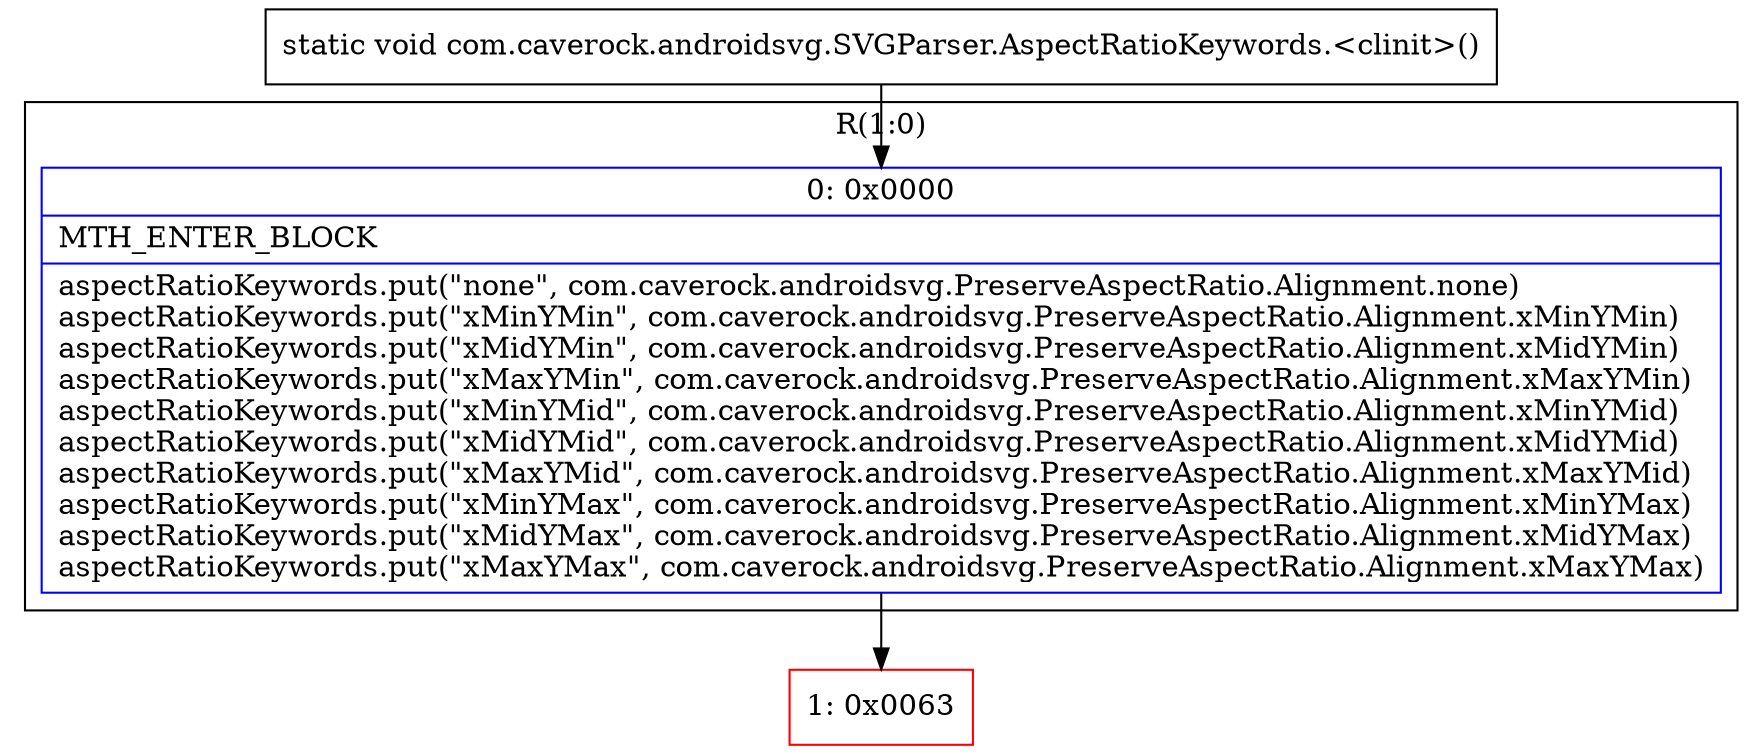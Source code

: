 digraph "CFG forcom.caverock.androidsvg.SVGParser.AspectRatioKeywords.\<clinit\>()V" {
subgraph cluster_Region_651731346 {
label = "R(1:0)";
node [shape=record,color=blue];
Node_0 [shape=record,label="{0\:\ 0x0000|MTH_ENTER_BLOCK\l|aspectRatioKeywords.put(\"none\", com.caverock.androidsvg.PreserveAspectRatio.Alignment.none)\laspectRatioKeywords.put(\"xMinYMin\", com.caverock.androidsvg.PreserveAspectRatio.Alignment.xMinYMin)\laspectRatioKeywords.put(\"xMidYMin\", com.caverock.androidsvg.PreserveAspectRatio.Alignment.xMidYMin)\laspectRatioKeywords.put(\"xMaxYMin\", com.caverock.androidsvg.PreserveAspectRatio.Alignment.xMaxYMin)\laspectRatioKeywords.put(\"xMinYMid\", com.caverock.androidsvg.PreserveAspectRatio.Alignment.xMinYMid)\laspectRatioKeywords.put(\"xMidYMid\", com.caverock.androidsvg.PreserveAspectRatio.Alignment.xMidYMid)\laspectRatioKeywords.put(\"xMaxYMid\", com.caverock.androidsvg.PreserveAspectRatio.Alignment.xMaxYMid)\laspectRatioKeywords.put(\"xMinYMax\", com.caverock.androidsvg.PreserveAspectRatio.Alignment.xMinYMax)\laspectRatioKeywords.put(\"xMidYMax\", com.caverock.androidsvg.PreserveAspectRatio.Alignment.xMidYMax)\laspectRatioKeywords.put(\"xMaxYMax\", com.caverock.androidsvg.PreserveAspectRatio.Alignment.xMaxYMax)\l}"];
}
Node_1 [shape=record,color=red,label="{1\:\ 0x0063}"];
MethodNode[shape=record,label="{static void com.caverock.androidsvg.SVGParser.AspectRatioKeywords.\<clinit\>() }"];
MethodNode -> Node_0;
Node_0 -> Node_1;
}

